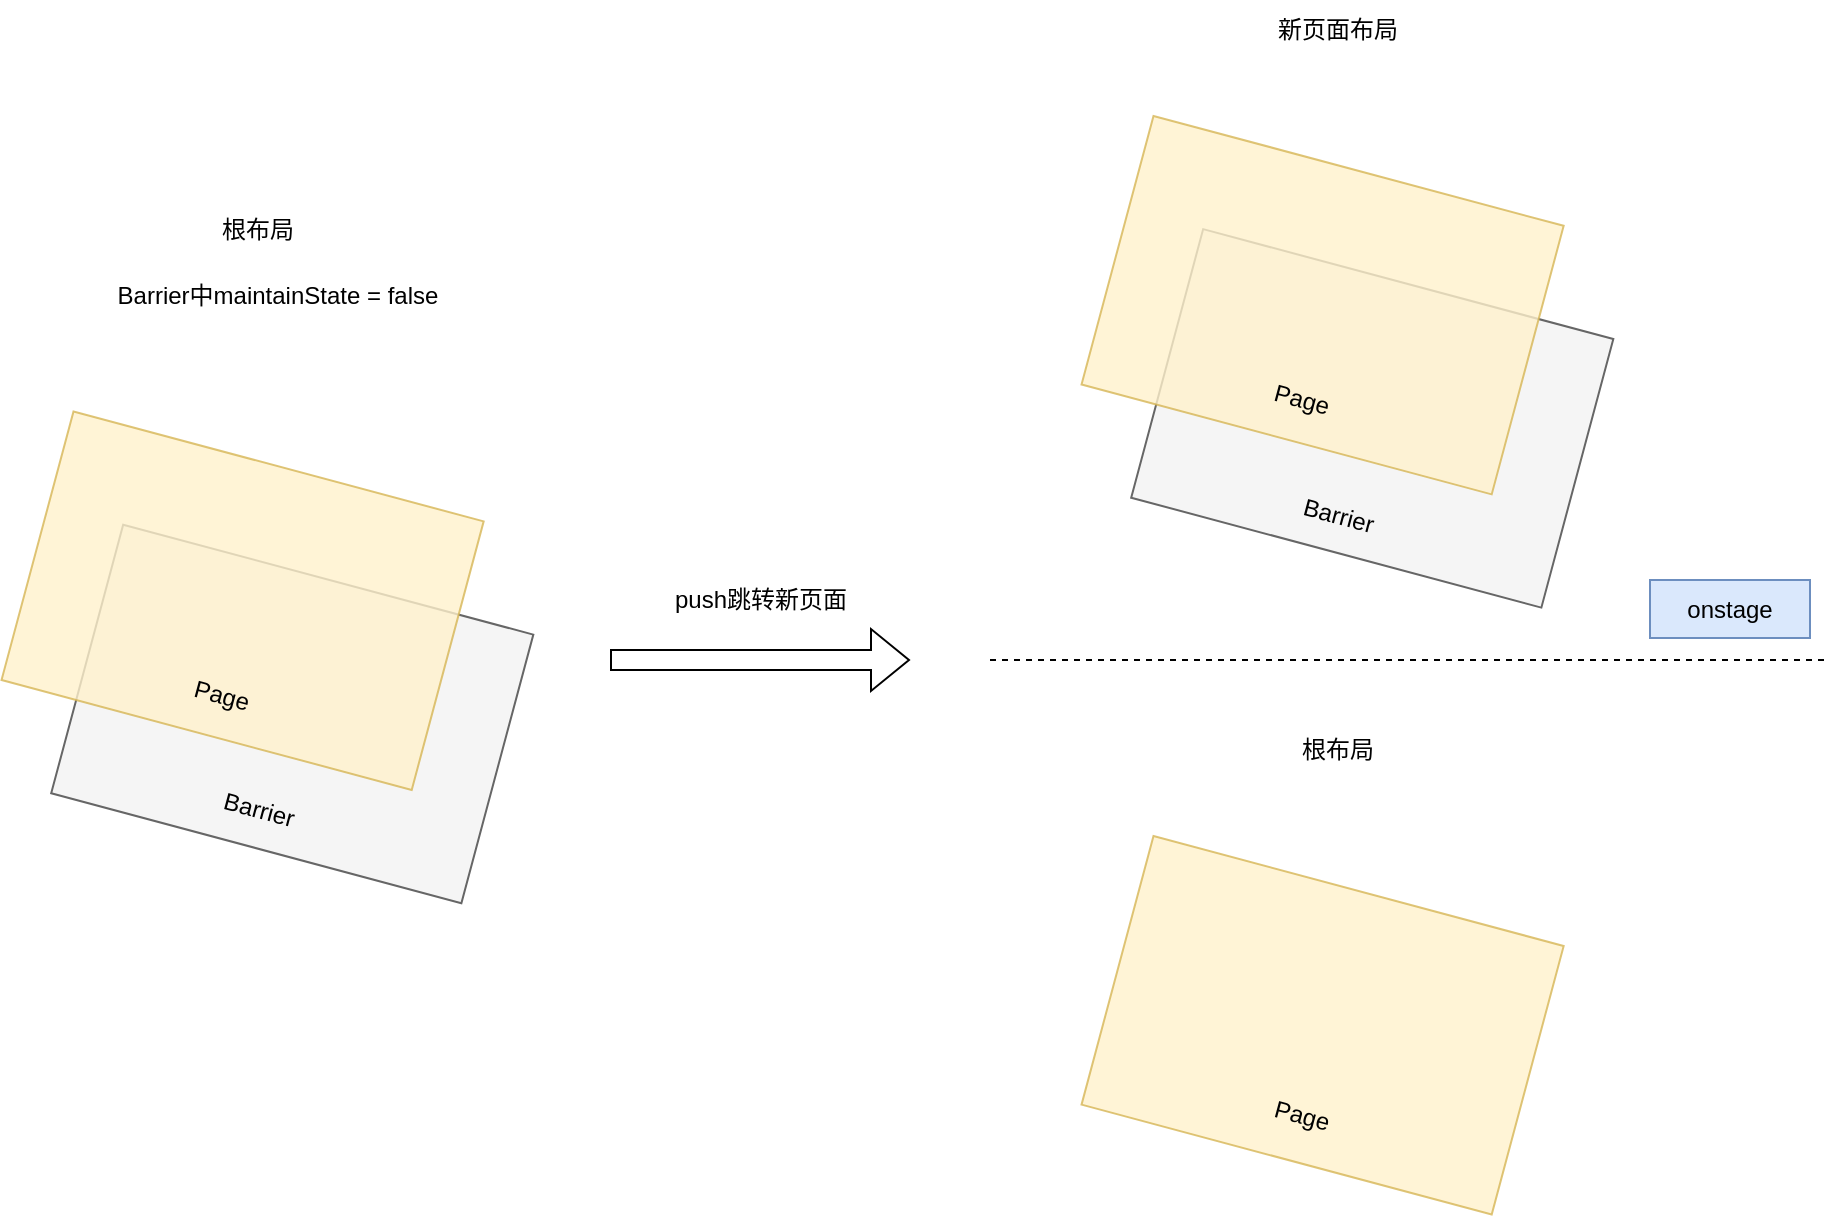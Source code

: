 <mxfile version="20.6.2" type="device"><diagram id="hSberZrn8ERHT0qjtHi0" name="第 1 页"><mxGraphModel dx="703" dy="558" grid="1" gridSize="10" guides="1" tooltips="1" connect="1" arrows="1" fold="1" page="1" pageScale="1" pageWidth="827" pageHeight="1169" math="0" shadow="0"><root><mxCell id="0"/><mxCell id="1" parent="0"/><mxCell id="v1dCNeEadXzj-kG539Fy-1" value="" style="rounded=0;whiteSpace=wrap;html=1;direction=south;rotation=105;fillColor=#f5f5f5;strokeColor=#666666;fontColor=#333333;" vertex="1" parent="1"><mxGeometry x="161.622" y="260.801" width="139.013" height="212.323" as="geometry"/></mxCell><mxCell id="v1dCNeEadXzj-kG539Fy-2" value="Barrier" style="text;html=1;strokeColor=none;fillColor=none;align=center;verticalAlign=middle;whiteSpace=wrap;rounded=0;rotation=15;" vertex="1" parent="1"><mxGeometry x="161.62" y="400" width="105" height="30.75" as="geometry"/></mxCell><mxCell id="v1dCNeEadXzj-kG539Fy-3" value="" style="rounded=0;whiteSpace=wrap;html=1;direction=south;rotation=105;fillColor=#fff2cc;strokeColor=#d6b656;opacity=80;" vertex="1" parent="1"><mxGeometry x="136.798" y="204.181" width="139.013" height="212.323" as="geometry"/></mxCell><mxCell id="v1dCNeEadXzj-kG539Fy-4" value="Page" style="text;html=1;strokeColor=none;fillColor=none;align=center;verticalAlign=middle;whiteSpace=wrap;rounded=0;rotation=15;" vertex="1" parent="1"><mxGeometry x="150" y="340" width="92.42" height="35.39" as="geometry"/></mxCell><mxCell id="v1dCNeEadXzj-kG539Fy-5" value="根布局" style="text;html=1;strokeColor=none;fillColor=none;align=center;verticalAlign=middle;whiteSpace=wrap;rounded=0;" vertex="1" parent="1"><mxGeometry x="184.12" y="110" width="60" height="30" as="geometry"/></mxCell><mxCell id="v1dCNeEadXzj-kG539Fy-6" value="Barrier中maintainState = false" style="text;html=1;strokeColor=none;fillColor=none;align=center;verticalAlign=middle;whiteSpace=wrap;rounded=0;" vertex="1" parent="1"><mxGeometry x="110" y="140" width="228" height="36" as="geometry"/></mxCell><mxCell id="v1dCNeEadXzj-kG539Fy-7" value="" style="shape=flexArrow;endArrow=classic;html=1;rounded=0;" edge="1" parent="1"><mxGeometry width="50" height="50" relative="1" as="geometry"><mxPoint x="390" y="340" as="sourcePoint"/><mxPoint x="540" y="340" as="targetPoint"/></mxGeometry></mxCell><mxCell id="v1dCNeEadXzj-kG539Fy-8" value="push跳转新页面" style="text;html=1;align=center;verticalAlign=middle;resizable=0;points=[];autosize=1;strokeColor=none;fillColor=none;" vertex="1" parent="1"><mxGeometry x="410" y="295.34" width="110" height="30" as="geometry"/></mxCell><mxCell id="v1dCNeEadXzj-kG539Fy-9" value="" style="rounded=0;whiteSpace=wrap;html=1;direction=south;rotation=105;fillColor=#f5f5f5;strokeColor=#666666;fontColor=#333333;" vertex="1" parent="1"><mxGeometry x="701.622" y="113.021" width="139.013" height="212.323" as="geometry"/></mxCell><mxCell id="v1dCNeEadXzj-kG539Fy-10" value="Barrier" style="text;html=1;strokeColor=none;fillColor=none;align=center;verticalAlign=middle;whiteSpace=wrap;rounded=0;rotation=15;" vertex="1" parent="1"><mxGeometry x="701.62" y="252.22" width="105" height="30.75" as="geometry"/></mxCell><mxCell id="v1dCNeEadXzj-kG539Fy-11" value="" style="rounded=0;whiteSpace=wrap;html=1;direction=south;rotation=105;fillColor=#fff2cc;strokeColor=#d6b656;opacity=80;" vertex="1" parent="1"><mxGeometry x="676.798" y="56.401" width="139.013" height="212.323" as="geometry"/></mxCell><mxCell id="v1dCNeEadXzj-kG539Fy-12" value="Page" style="text;html=1;strokeColor=none;fillColor=none;align=center;verticalAlign=middle;whiteSpace=wrap;rounded=0;rotation=15;" vertex="1" parent="1"><mxGeometry x="690" y="192.22" width="92.42" height="35.39" as="geometry"/></mxCell><mxCell id="v1dCNeEadXzj-kG539Fy-13" value="新页面布局" style="text;html=1;strokeColor=none;fillColor=none;align=center;verticalAlign=middle;whiteSpace=wrap;rounded=0;" vertex="1" parent="1"><mxGeometry x="721.18" y="10" width="65.88" height="30" as="geometry"/></mxCell><mxCell id="v1dCNeEadXzj-kG539Fy-15" value="" style="endArrow=none;dashed=1;html=1;rounded=0;" edge="1" parent="1"><mxGeometry width="50" height="50" relative="1" as="geometry"><mxPoint x="580" y="340" as="sourcePoint"/><mxPoint x="1000" y="340" as="targetPoint"/></mxGeometry></mxCell><mxCell id="v1dCNeEadXzj-kG539Fy-16" value="" style="rounded=0;whiteSpace=wrap;html=1;direction=south;rotation=105;fillColor=#fff2cc;strokeColor=#d6b656;opacity=80;" vertex="1" parent="1"><mxGeometry x="676.798" y="416.501" width="139.013" height="212.323" as="geometry"/></mxCell><mxCell id="v1dCNeEadXzj-kG539Fy-17" value="Page" style="text;html=1;strokeColor=none;fillColor=none;align=center;verticalAlign=middle;whiteSpace=wrap;rounded=0;rotation=15;" vertex="1" parent="1"><mxGeometry x="690" y="550.5" width="92.42" height="35.39" as="geometry"/></mxCell><mxCell id="v1dCNeEadXzj-kG539Fy-18" value="根布局" style="text;html=1;strokeColor=none;fillColor=none;align=center;verticalAlign=middle;whiteSpace=wrap;rounded=0;" vertex="1" parent="1"><mxGeometry x="721.18" y="370" width="65.88" height="30" as="geometry"/></mxCell><mxCell id="v1dCNeEadXzj-kG539Fy-19" value="onstage" style="rounded=0;whiteSpace=wrap;html=1;fillColor=#dae8fc;strokeColor=#6c8ebf;" vertex="1" parent="1"><mxGeometry x="910" y="300" width="80" height="29" as="geometry"/></mxCell></root></mxGraphModel></diagram></mxfile>